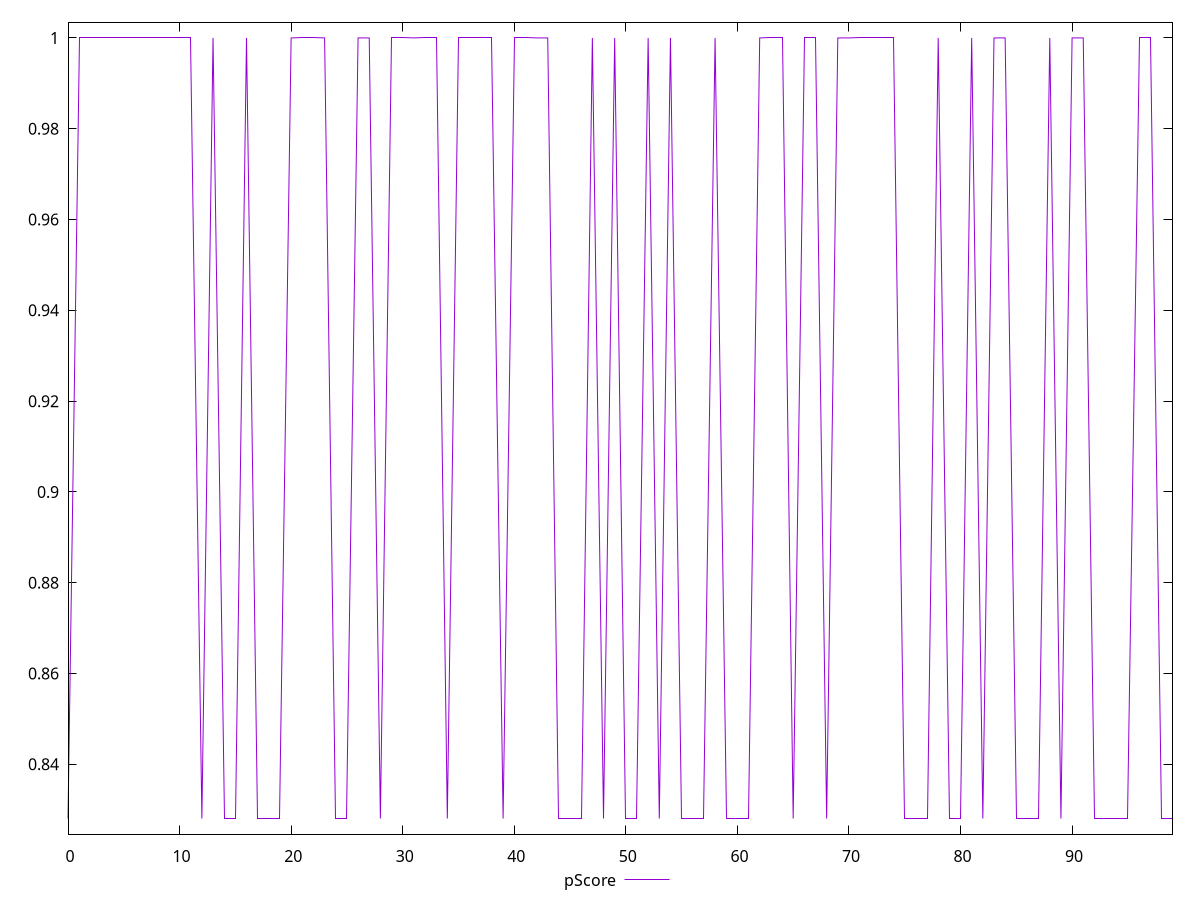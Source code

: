 reset

$pScore <<EOF
0 0.8280724101476665
1 0.9999923522960321
2 0.9999923522960321
3 0.9999923522960321
4 0.9999923522960321
5 0.9999923522960321
6 0.9999923522960321
7 0.9999923522960321
8 0.9999923522960321
9 0.9999923522960321
10 0.9999923522960321
11 0.9999923522960321
12 0.8280724101476665
13 0.9999923522960321
14 0.8280724101476665
15 0.8280724101476665
16 0.9999923522960321
17 0.8280724101476665
18 0.8280724101476665
19 0.8280724101476665
20 0.9999923522960321
21 0.9999999652181568
22 0.9999999652181568
23 0.9999923522960321
24 0.8280724101476665
25 0.8280724101476665
26 0.9999999652181568
27 0.9999923522960321
28 0.8280724101476665
29 0.9999923522960321
30 0.9999923522960321
31 0.9999999652181568
32 0.9999923522960321
33 0.9999923522960321
34 0.8280724101476665
35 0.9999923522960321
36 0.9999923522960321
37 0.9999923522960321
38 0.9999923522960321
39 0.8280724101476665
40 0.9999923522960321
41 0.9999923522960321
42 0.9999999652181568
43 0.9999923522960321
44 0.8280724101476665
45 0.8280724101476665
46 0.8280724101476665
47 0.9999923522960321
48 0.8280724101476665
49 0.9999923522960321
50 0.8280724101476665
51 0.8280724101476665
52 0.9999923522960321
53 0.8280724101476665
54 0.9999999652181568
55 0.8280724101476665
56 0.8280724101476665
57 0.8280724101476665
58 0.9999923522960321
59 0.8280724101476665
60 0.8280724101476665
61 0.8280724101476665
62 0.9999999652181568
63 0.9999923522960321
64 0.9999923522960321
65 0.8280724101476665
66 0.9999923522960321
67 0.9999923522960321
68 0.8280724101476665
69 0.9999923522960321
70 0.9999999652181568
71 0.9999923522960321
72 0.9999923522960321
73 0.9999923522960321
74 0.9999923522960321
75 0.8280724101476665
76 0.8280724101476665
77 0.8280724101476665
78 0.9999923522960321
79 0.8280724101476665
80 0.8280724101476665
81 0.9999923522960321
82 0.8280724101476665
83 0.9999923522960321
84 0.9999999652181568
85 0.8280724101476665
86 0.8280724101476665
87 0.8280724101476665
88 0.9999923522960321
89 0.8280724101476665
90 0.9999999652181568
91 0.9999923522960321
92 0.8280724101476665
93 0.8280724101476665
94 0.8280724101476665
95 0.8280724101476665
96 0.9999923522960321
97 0.9999923522960321
98 0.8280724101476665
99 0.8280724101476665
EOF

set key outside below
set xrange [0:99]
set yrange [0.8246338590462567:1.0034385163195667]
set trange [0.8246338590462567:1.0034385163195667]
set terminal svg size 640, 500 enhanced background rgb 'white'
set output "reports/report_00032_2021-02-25T10-28-15.087Z/cumulative-layout-shift/samples/card/pScore/values.svg"

plot $pScore title "pScore" with line

reset
